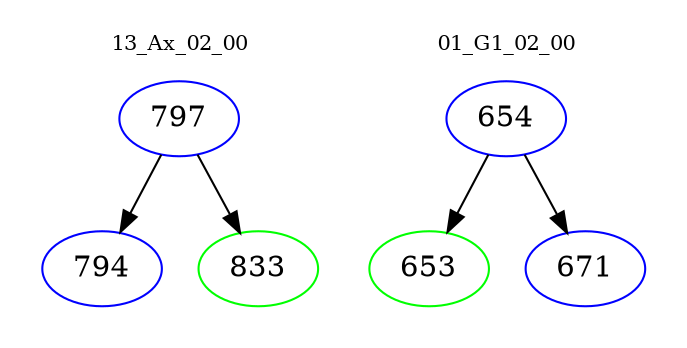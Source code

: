 digraph{
subgraph cluster_0 {
color = white
label = "13_Ax_02_00";
fontsize=10;
T0_797 [label="797", color="blue"]
T0_797 -> T0_794 [color="black"]
T0_794 [label="794", color="blue"]
T0_797 -> T0_833 [color="black"]
T0_833 [label="833", color="green"]
}
subgraph cluster_1 {
color = white
label = "01_G1_02_00";
fontsize=10;
T1_654 [label="654", color="blue"]
T1_654 -> T1_653 [color="black"]
T1_653 [label="653", color="green"]
T1_654 -> T1_671 [color="black"]
T1_671 [label="671", color="blue"]
}
}
